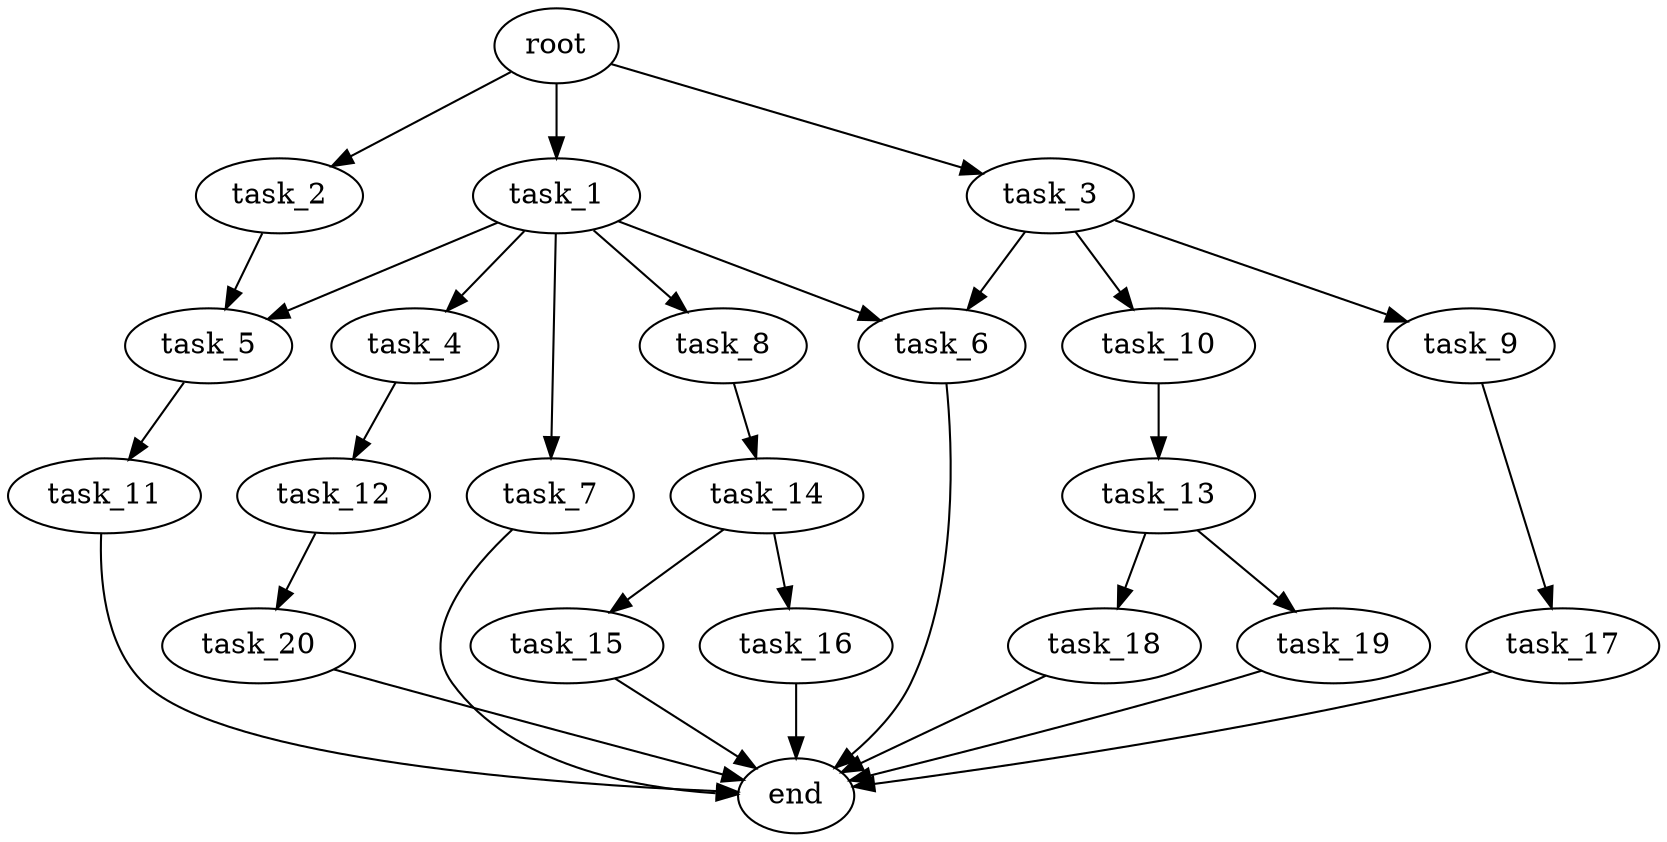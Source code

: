digraph G {
  root [size="0.000000e+00"];
  task_1 [size="9.944469e+08"];
  task_2 [size="6.857117e+09"];
  task_3 [size="5.445114e+09"];
  task_4 [size="9.778447e+09"];
  task_5 [size="3.587380e+09"];
  task_6 [size="3.981998e+09"];
  task_7 [size="1.898896e+09"];
  task_8 [size="1.222475e+09"];
  task_9 [size="8.480484e+09"];
  task_10 [size="4.547719e+09"];
  task_11 [size="6.628025e+09"];
  task_12 [size="6.417403e+09"];
  task_13 [size="5.971862e+09"];
  task_14 [size="2.145532e+08"];
  task_15 [size="7.868159e+09"];
  task_16 [size="2.436445e+09"];
  task_17 [size="1.260113e+09"];
  task_18 [size="5.646215e+09"];
  task_19 [size="6.870329e+08"];
  task_20 [size="7.651809e+09"];
  end [size="0.000000e+00"];

  root -> task_1 [size="1.000000e-12"];
  root -> task_2 [size="1.000000e-12"];
  root -> task_3 [size="1.000000e-12"];
  task_1 -> task_4 [size="9.778447e+08"];
  task_1 -> task_5 [size="1.793690e+08"];
  task_1 -> task_6 [size="1.990999e+08"];
  task_1 -> task_7 [size="1.898896e+08"];
  task_1 -> task_8 [size="1.222475e+08"];
  task_2 -> task_5 [size="1.793690e+08"];
  task_3 -> task_6 [size="1.990999e+08"];
  task_3 -> task_9 [size="8.480484e+08"];
  task_3 -> task_10 [size="4.547719e+08"];
  task_4 -> task_12 [size="6.417403e+08"];
  task_5 -> task_11 [size="6.628025e+08"];
  task_6 -> end [size="1.000000e-12"];
  task_7 -> end [size="1.000000e-12"];
  task_8 -> task_14 [size="2.145532e+07"];
  task_9 -> task_17 [size="1.260113e+08"];
  task_10 -> task_13 [size="5.971862e+08"];
  task_11 -> end [size="1.000000e-12"];
  task_12 -> task_20 [size="7.651809e+08"];
  task_13 -> task_18 [size="5.646215e+08"];
  task_13 -> task_19 [size="6.870329e+07"];
  task_14 -> task_15 [size="7.868159e+08"];
  task_14 -> task_16 [size="2.436445e+08"];
  task_15 -> end [size="1.000000e-12"];
  task_16 -> end [size="1.000000e-12"];
  task_17 -> end [size="1.000000e-12"];
  task_18 -> end [size="1.000000e-12"];
  task_19 -> end [size="1.000000e-12"];
  task_20 -> end [size="1.000000e-12"];
}
